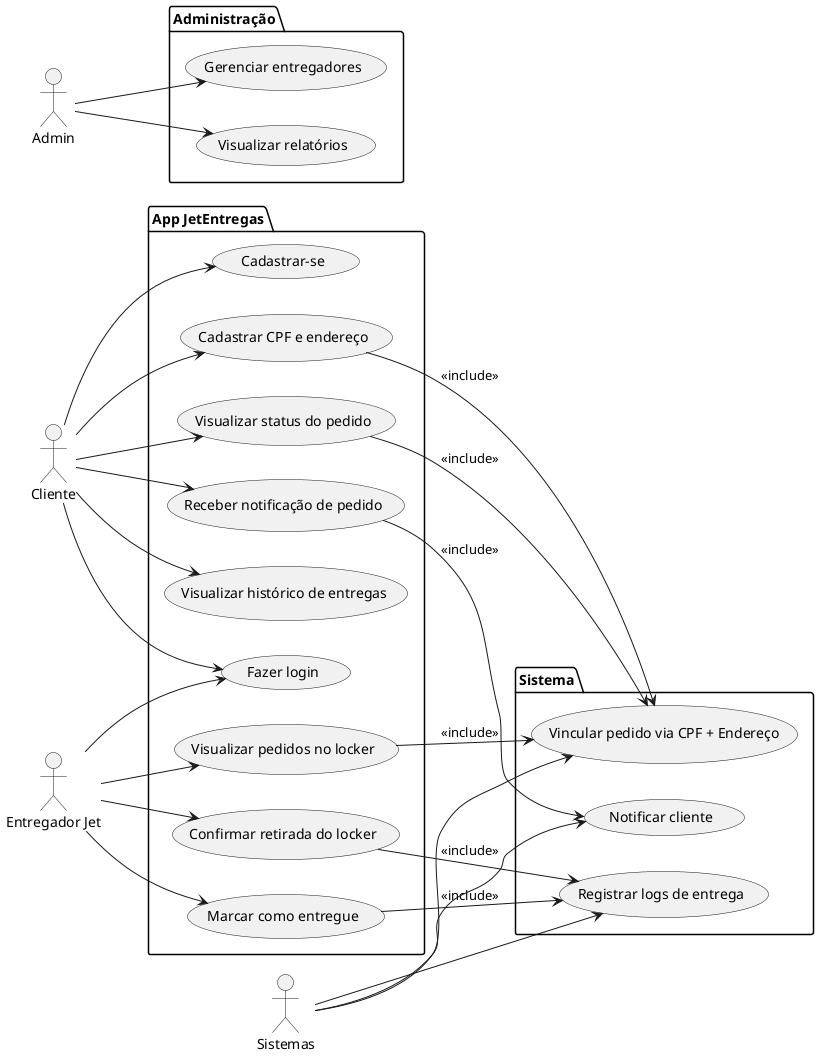 @startuml
left to right direction

actor Cliente
actor "Entregador Jet" as Entregador
actor Admin


package "App JetEntregas" {
    usecase "Cadastrar-se" as UC01
    usecase "Fazer login" as UC02
    usecase "Cadastrar CPF e endereço" as UC03
    usecase "Receber notificação de pedido" as UC04
    usecase "Visualizar status do pedido" as UC05
    usecase "Visualizar histórico de entregas" as UC06
    usecase "Visualizar pedidos no locker" as UC08
    usecase "Confirmar retirada do locker" as UC09
    usecase "Marcar como entregue" as UC10
}



package "Administração" {
    usecase "Gerenciar entregadores" as UC15
    usecase "Visualizar relatórios" as UC16
}

package "Sistema" {
    usecase "Vincular pedido via CPF + Endereço" as UC11
    usecase "Notificar cliente" as UC13
    usecase "Registrar logs de entrega" as UC14
}

actor Sistemas

Cliente --> UC01
Cliente --> UC02
Cliente --> UC03
Cliente --> UC04
Cliente --> UC05
Cliente --> UC06

Entregador --> UC02
Entregador --> UC08
Entregador --> UC09
Entregador --> UC10



UC04 --> UC13 : <<include>>
UC05 --> UC11 : <<include>>
UC08 --> UC11 : <<include>>
UC03 --> UC11 : <<include>>

UC09 --> UC14 : <<include>>
UC10 --> UC14 : <<include>>

Admin --> UC15
Admin --> UC16

Sistemas --> UC11
Sistemas --> UC13
Sistemas --> UC14

@enduml
